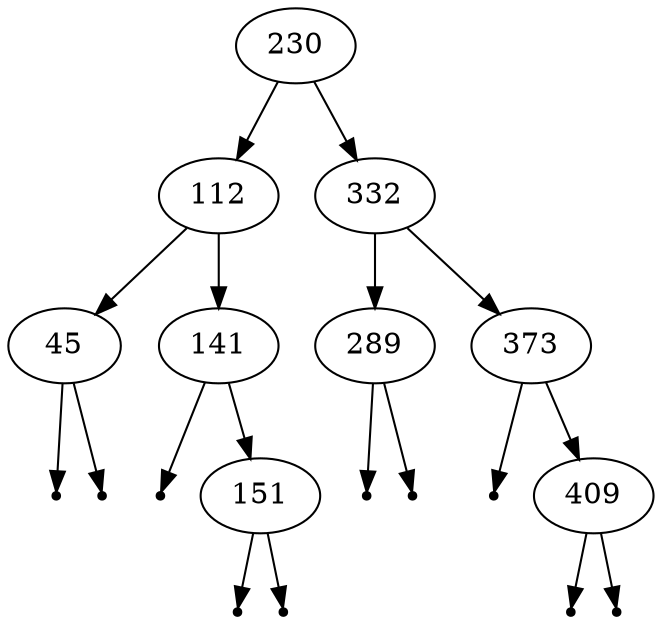 digraph Tree {
230 -> 112;
112 -> 45;
null11 [shape=point];
45 -> null11;
null12 [shape=point];
45 -> null12;
112 -> 141;
null13 [shape=point];
141 -> null13;
141 -> 151;
null14 [shape=point];
151 -> null14;
null15 [shape=point];
151 -> null15;
230 -> 332;
332 -> 289;
null16 [shape=point];
289 -> null16;
null17 [shape=point];
289 -> null17;
332 -> 373;
null18 [shape=point];
373 -> null18;
373 -> 409;
null19 [shape=point];
409 -> null19;
null20 [shape=point];
409 -> null20;
}